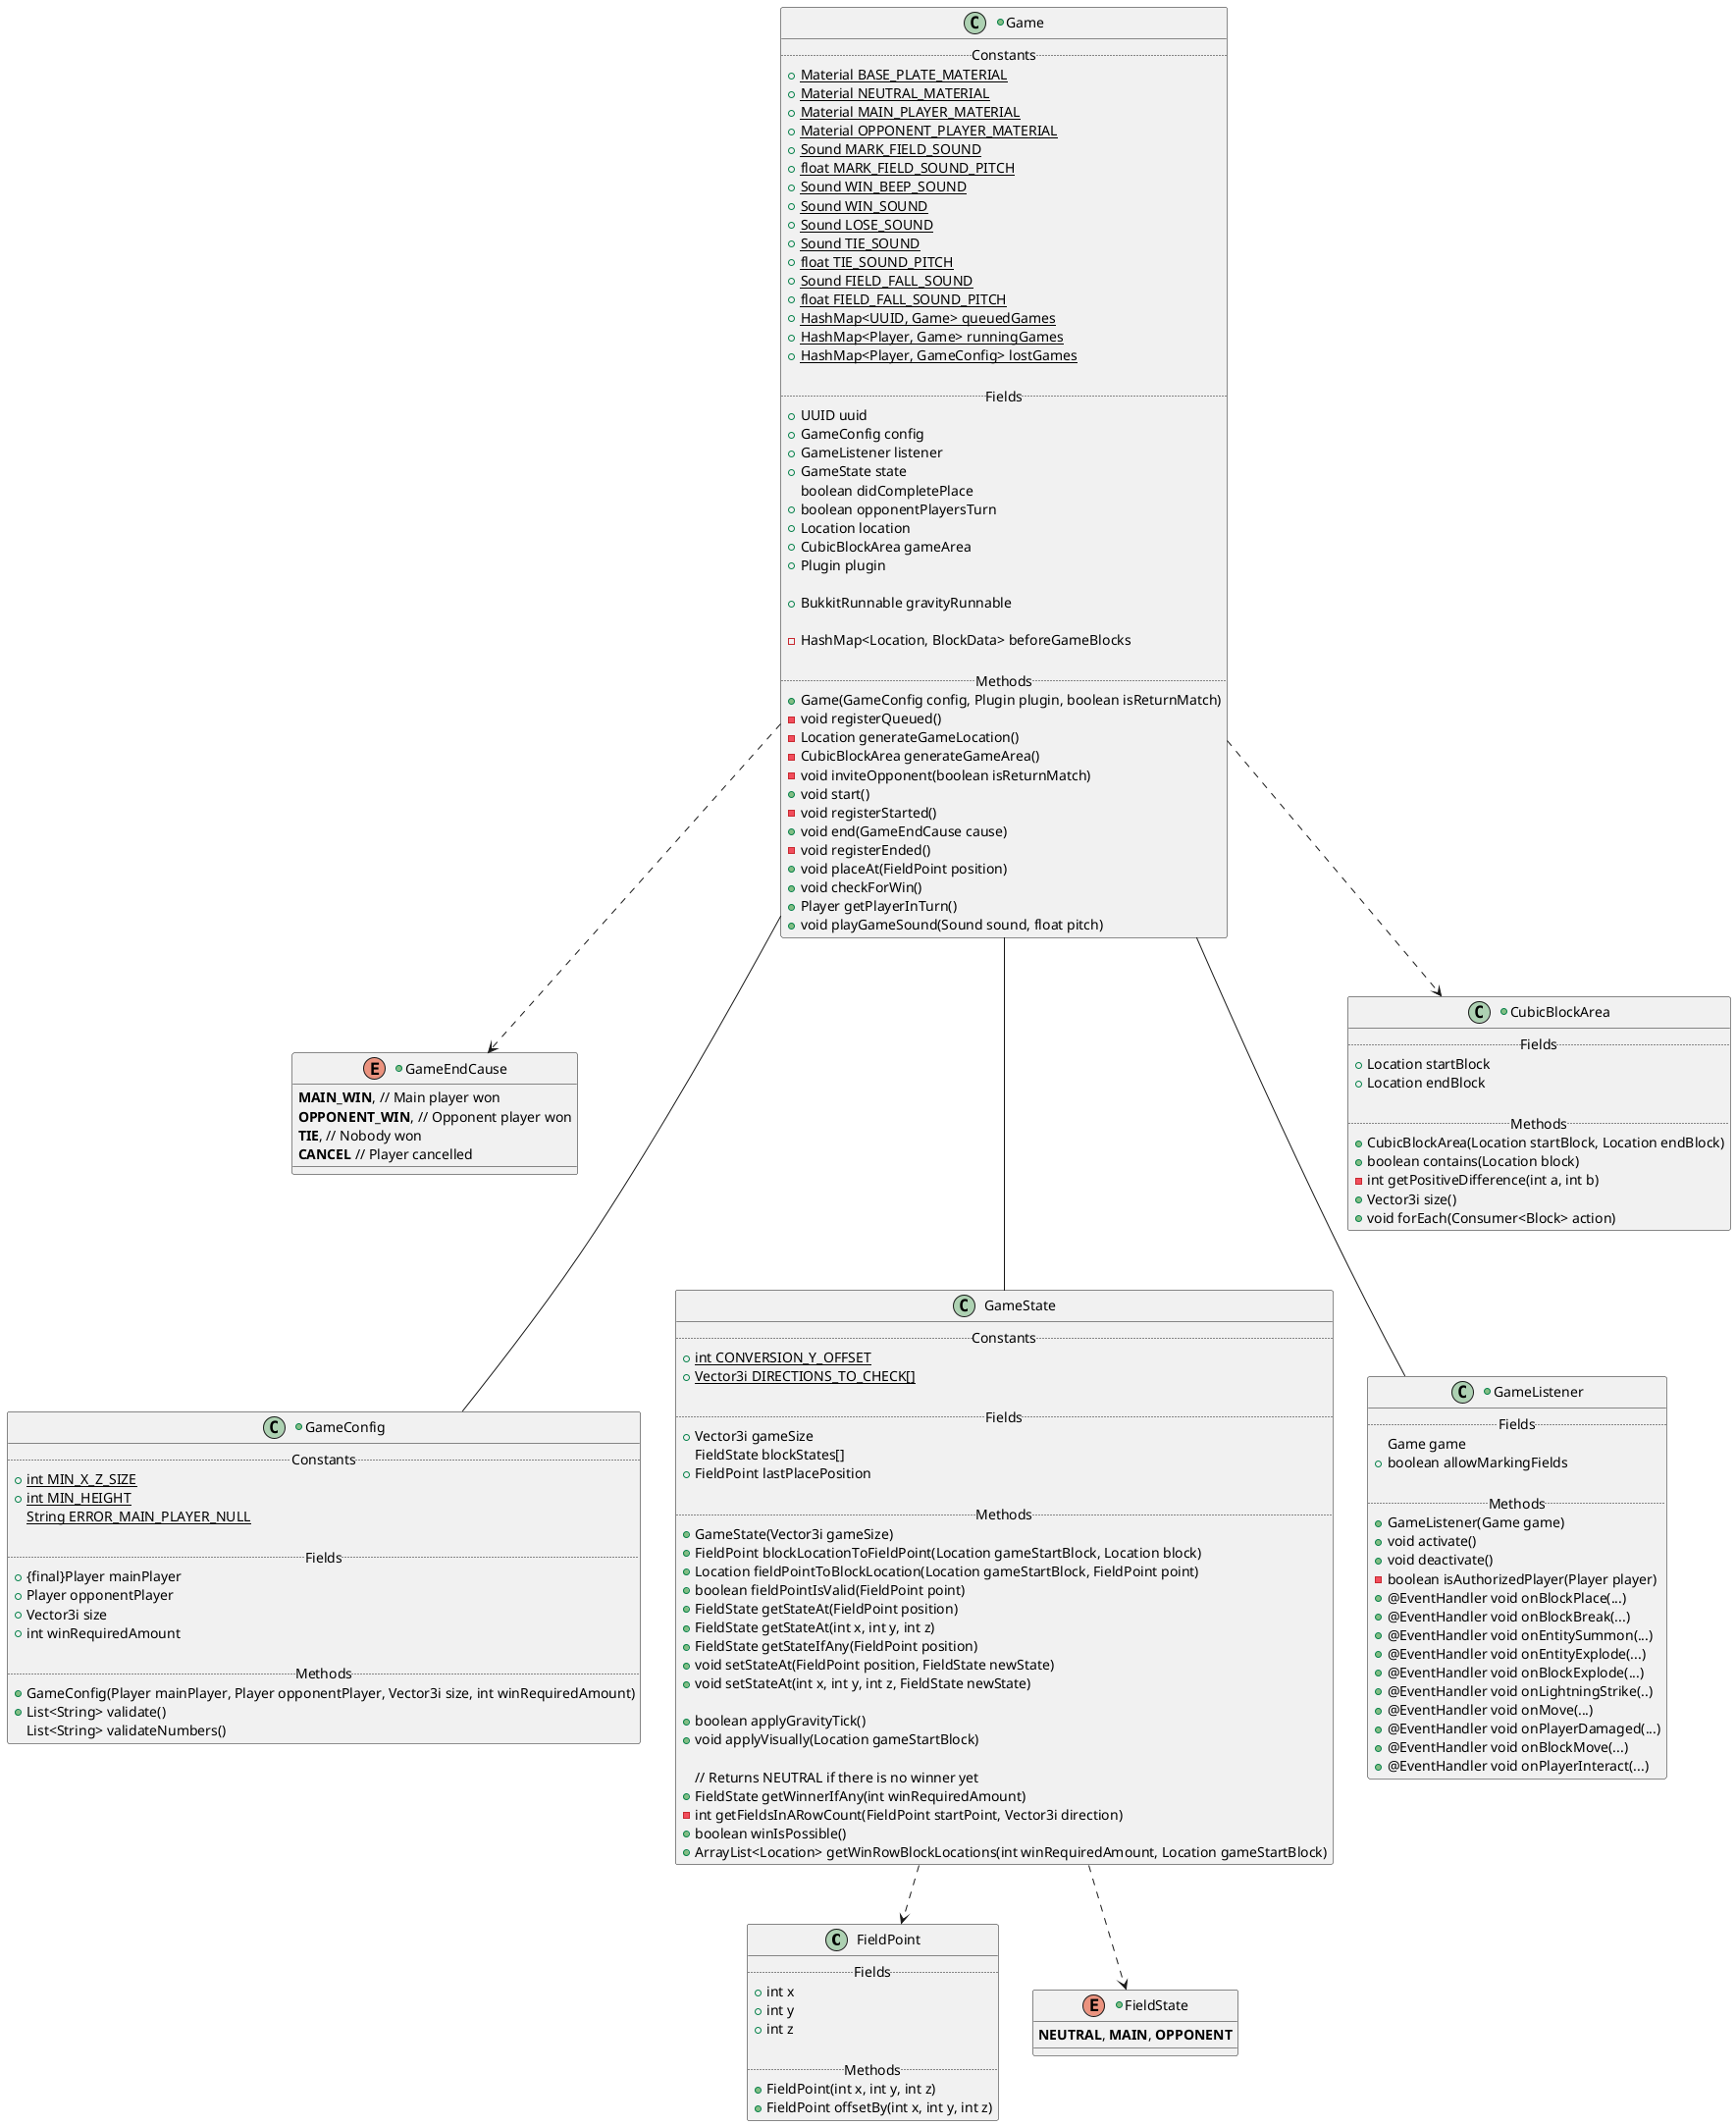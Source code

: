 @startuml

class FieldPoint {
    .. Fields..
    +int x
    +int y
    +int z
    
    .. Methods ..
    +FieldPoint(int x, int y, int z)
    +FieldPoint offsetBy(int x, int y, int z)
}

+enum GameEndCause {
    <b>MAIN_WIN</b>, // Main player won
    <b>OPPONENT_WIN</b>, // Opponent player won
    <b>TIE</b>, // Nobody won
    <b>CANCEL</b> // Player cancelled
}

+class Game {
    .. Constants ..
    +{static}Material BASE_PLATE_MATERIAL
    +{static}Material NEUTRAL_MATERIAL
    +{static}Material MAIN_PLAYER_MATERIAL
    +{static}Material OPPONENT_PLAYER_MATERIAL
    +{static}Sound MARK_FIELD_SOUND
    +{static}float MARK_FIELD_SOUND_PITCH
    +{static}Sound WIN_BEEP_SOUND
    +{static}Sound WIN_SOUND
    +{static}Sound LOSE_SOUND
    +{static}Sound TIE_SOUND
    +{static}float TIE_SOUND_PITCH
    +{static}Sound FIELD_FALL_SOUND
    +{static}float FIELD_FALL_SOUND_PITCH
    +{static}HashMap<UUID, Game> queuedGames
    +{static}HashMap<Player, Game> runningGames
    +{static}HashMap<Player, GameConfig> lostGames
    
    .. Fields ..
    +UUID uuid
	+GameConfig config
    +GameListener listener
    +GameState state /' Stores the marked fields in a separate positioning system '/
    boolean didCompletePlace
    +boolean opponentPlayersTurn /' Whose turn it is! '/
    +Location location /' Start block location; stores world '/
    +CubicBlockArea gameArea /' Set in contructor '/
    +Plugin plugin /' Used for listener and for placing blocks '/
    
    +BukkitRunnable gravityRunnable
    
    -HashMap<Location, BlockData> beforeGameBlocks
    
    .. Methods ..
    +Game(GameConfig config, Plugin plugin, boolean isReturnMatch)
    -void registerQueued()
    -Location generateGameLocation() /' Based on the main player's facing '/
    -CubicBlockArea generateGameArea() /' Based on the game's size and the main player's location '/
    -void inviteOpponent(boolean isReturnMatch) /' Calls start() when accepted '/
    +void start() /' Starts the game and places the blocks; activates the listener '/
    -void registerStarted() /' Configures the static HashMaps! '/
    +void end(GameEndCause cause) /' Ends the game and removes the blocks; deactivates the listener '/
    -void registerEnded() /' Configured the static HashMaps! '/
    +void placeAt(FieldPoint position) /' Called when the current player marks a field; checks for win and changes the turn '/
    +void checkForWin() /' Called when falling is done '/
    +Player getPlayerInTurn()
    +void playGameSound(Sound sound, float pitch) /' Plays a sound to both config players! '/
}


+class GameConfig {
    .. Constants ..
    +{static}int MIN_X_Z_SIZE
    +{static}int MIN_HEIGHT
    {static}String ERROR_MAIN_PLAYER_NULL
    
    .. Fields ..
    +{final}Player mainPlayer
    +Player opponentPlayer
    +Vector3i size
    +int winRequiredAmount
    
    .. Methods ..
    +GameConfig(Player mainPlayer, Player opponentPlayer, Vector3i size, int winRequiredAmount)
    +List<String> validate() /' Returns a list of errors in the config! Empty means OK '/
    List<String> validateNumbers() /' sub-part of validate() '/
}


+enum FieldState {
    <b>NEUTRAL</b>, <b>MAIN</b>, <b>OPPONENT</b>
}

class GameState {
    .. Constants ..
    +{static}int CONVERSION_Y_OFFSET
    +{static}Vector3i DIRECTIONS_TO_CHECK[]
    
    .. Fields ..
    +Vector3i gameSize
    FieldState blockStates[]
    +FieldPoint lastPlacePosition
    
    .. Methods ..
    +GameState(Vector3i gameSize) /' Sizes the array and fills it with FieldState.NEUTRAL '/
    +FieldPoint blockLocationToFieldPoint(Location gameStartBlock, Location block) /' /!\ CHECK FOR WORLD '/
    +Location fieldPointToBlockLocation(Location gameStartBlock, FieldPoint point) /' /!\ SET WORLD '/
    +boolean fieldPointIsValid(FieldPoint point) /' Returns true if the given FieldPoint is contained in this game (regarding the size!) '/
    +FieldState getStateAt(FieldPoint position)
    +FieldState getStateAt(int x, int y, int z)
    +FieldState getStateIfAny(FieldPoint position) /' NEUTRAL on exception '/
    +void setStateAt(FieldPoint position, FieldState newState)
    +void setStateAt(int x, int y, int z, FieldState newState)
    
    +boolean applyGravityTick() /' Makes all blocks in air fall by one '/
    +void applyVisually(Location gameStartBlock) /' Updates in-world blocks to match the state '/
    
    // Returns NEUTRAL if there is no winner yet
    +FieldState getWinnerIfAny(int winRequiredAmount) /' Returns NEUTRAL for no winner yet '/
    -int getFieldsInARowCount(FieldPoint startPoint, Vector3i direction) /' Counts how many fields, starting from *startPoint* and going into *direction*, have the same state. Immediate return if the state at *startPoint* == *FieldState.NEUTRAL* '/
    +boolean winIsPossible() /' Whether (false) or not (true) to cancel the game '/
    +ArrayList<Location> getWinRowBlockLocations(int winRequiredAmount, Location gameStartBlock) /' Returns the Locations of the Blocks used to win the game '/
}

+class GameListener {
    .. Fields ..
    Game game
    +boolean allowMarkingFields
    
    .. Methods ..
    +GameListener(Game game)
    +void activate()
    +void deactivate()
    -boolean isAuthorizedPlayer(Player player)
    +@EventHandler void onBlockPlace(...) /' BlockPlaceEvent '/
    +@EventHandler void onBlockBreak(...) /' BlockBreakEvent '/
    +@EventHandler void onEntitySummon(...) /' EntitySpawnEvent '/
    +@EventHandler void onEntityExplode(...) /' EntityExplodeEvent '/
    +@EventHandler void onBlockExplode(...) /' BlockExplodeEvent '/
    +@EventHandler void onLightningStrike(..) /' LightningStrikeEvent '/
    +@EventHandler void onMove(...) /' PlayerMoveEvent '/
    +@EventHandler void onPlayerDamaged(...) /' EntityDamageByEntityEvent '/
    +@EventHandler void onBlockMove(...) /' BlockFromToEvent '/
    +@EventHandler void onPlayerInteract(...) /' PlayerInteractEvent '/
}


+class CubicBlockArea {
    .. Fields ..
    +Location startBlock
    +Location endBlock

    .. Methods ..
    +CubicBlockArea(Location startBlock, Location endBlock)
    +boolean contains(Location block)
    -int getPositiveDifference(int a, int b)
    +Vector3i size()
    +void forEach(Consumer<Block> action) /' Executes *action* for every block in the area!! '/
}

Game --- GameConfig
Game --- GameListener
Game ..> CubicBlockArea
Game ..> GameEndCause

GameState ..> FieldPoint
GameState ..> FieldState
Game --- GameState

@enduml
